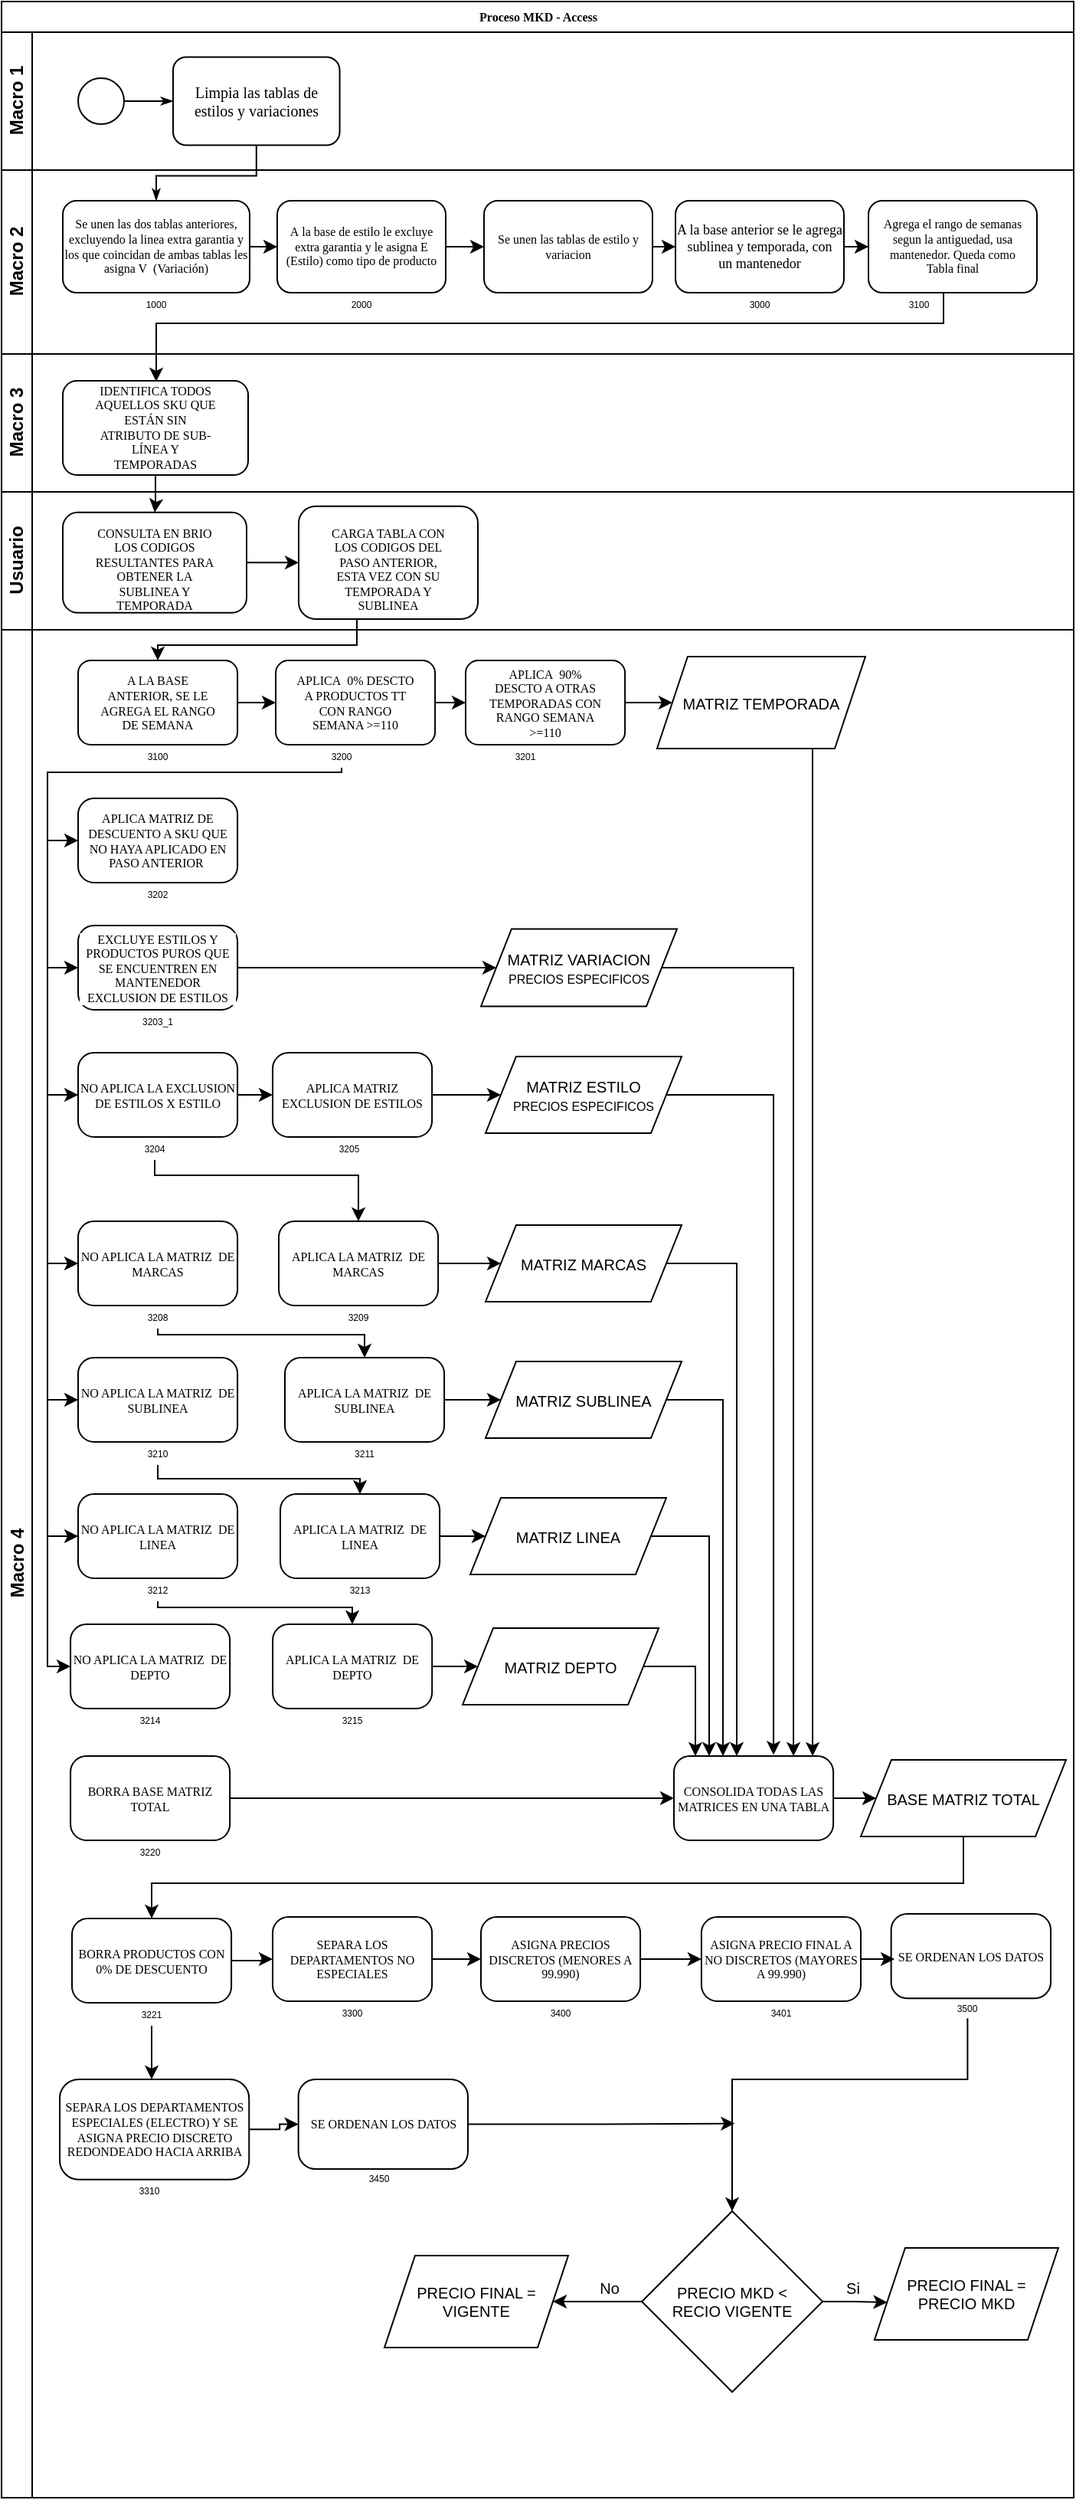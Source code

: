 <mxfile version="14.7.0" type="github">
  <diagram name="Page-1" id="c7488fd3-1785-93aa-aadb-54a6760d102a">
    <mxGraphModel dx="1447" dy="750" grid="0" gridSize="10" guides="1" tooltips="1" connect="1" arrows="1" fold="1" page="1" pageScale="1" pageWidth="1100" pageHeight="850" background="#ffffff" math="0" shadow="0">
      <root>
        <mxCell id="0" />
        <mxCell id="1" parent="0" />
        <mxCell id="2b4e8129b02d487f-1" value="Proceso MKD - Access" style="swimlane;html=1;childLayout=stackLayout;horizontal=1;startSize=20;horizontalStack=0;rounded=0;shadow=0;labelBackgroundColor=none;strokeWidth=1;fontFamily=Verdana;fontSize=8;align=center;" parent="1" vertex="1">
          <mxGeometry x="180" y="70" width="700" height="1629" as="geometry" />
        </mxCell>
        <mxCell id="2b4e8129b02d487f-2" value="Macro 1" style="swimlane;html=1;startSize=20;horizontal=0;" parent="2b4e8129b02d487f-1" vertex="1">
          <mxGeometry y="20" width="700" height="90" as="geometry" />
        </mxCell>
        <mxCell id="2b4e8129b02d487f-18" style="edgeStyle=orthogonalEdgeStyle;rounded=0;html=1;labelBackgroundColor=none;startArrow=none;startFill=0;startSize=5;endArrow=classicThin;endFill=1;endSize=5;jettySize=auto;orthogonalLoop=1;strokeWidth=1;fontFamily=Verdana;fontSize=8" parent="2b4e8129b02d487f-2" source="2b4e8129b02d487f-5" target="2b4e8129b02d487f-6" edge="1">
          <mxGeometry relative="1" as="geometry" />
        </mxCell>
        <mxCell id="2b4e8129b02d487f-5" value="" style="ellipse;whiteSpace=wrap;html=1;rounded=0;shadow=0;labelBackgroundColor=none;strokeWidth=1;fontFamily=Verdana;fontSize=8;align=center;" parent="2b4e8129b02d487f-2" vertex="1">
          <mxGeometry x="50" y="30" width="30" height="30" as="geometry" />
        </mxCell>
        <mxCell id="2b4e8129b02d487f-6" value="Limpia las tablas de estilos y variaciones" style="rounded=1;whiteSpace=wrap;html=1;shadow=0;labelBackgroundColor=none;strokeWidth=1;fontFamily=Verdana;fontSize=10;align=center;" parent="2b4e8129b02d487f-2" vertex="1">
          <mxGeometry x="112" y="16.25" width="108.78" height="57.5" as="geometry" />
        </mxCell>
        <mxCell id="2b4e8129b02d487f-24" style="edgeStyle=orthogonalEdgeStyle;rounded=0;html=1;labelBackgroundColor=none;startArrow=none;startFill=0;startSize=5;endArrow=classicThin;endFill=1;endSize=5;jettySize=auto;orthogonalLoop=1;strokeWidth=1;fontFamily=Verdana;fontSize=8" parent="2b4e8129b02d487f-1" source="2b4e8129b02d487f-6" target="2b4e8129b02d487f-12" edge="1">
          <mxGeometry relative="1" as="geometry" />
        </mxCell>
        <mxCell id="2b4e8129b02d487f-3" value="Macro 2" style="swimlane;html=1;startSize=20;horizontal=0;" parent="2b4e8129b02d487f-1" vertex="1">
          <mxGeometry y="110" width="700" height="120" as="geometry" />
        </mxCell>
        <mxCell id="4VyyNgtOQg0zBXDYQDEN-12" style="edgeStyle=orthogonalEdgeStyle;rounded=0;orthogonalLoop=1;jettySize=auto;html=1;entryX=0;entryY=0.5;entryDx=0;entryDy=0;" parent="2b4e8129b02d487f-3" source="2b4e8129b02d487f-12" target="4VyyNgtOQg0zBXDYQDEN-10" edge="1">
          <mxGeometry relative="1" as="geometry" />
        </mxCell>
        <mxCell id="2b4e8129b02d487f-12" value="&lt;p style=&quot;margin-top: 0pt ; margin-bottom: 0pt ; margin-left: 0in ; text-indent: 0in&quot;&gt;&lt;span style=&quot;font-family: &amp;#34;calibri&amp;#34;&quot;&gt;Se unen las dos tablas anteriores, excluyendo la linea extra garantia y los que coincidan de ambas tablas les asigna V&amp;nbsp; (Variación)&lt;/span&gt;&lt;/p&gt;" style="rounded=1;whiteSpace=wrap;html=1;shadow=0;labelBackgroundColor=none;strokeWidth=1;fontFamily=Verdana;fontSize=8;align=center;" parent="2b4e8129b02d487f-3" vertex="1">
          <mxGeometry x="40" y="20" width="122" height="60" as="geometry" />
        </mxCell>
        <mxCell id="4VyyNgtOQg0zBXDYQDEN-14" style="edgeStyle=orthogonalEdgeStyle;rounded=0;orthogonalLoop=1;jettySize=auto;html=1;entryX=0;entryY=0.5;entryDx=0;entryDy=0;" parent="2b4e8129b02d487f-3" source="4VyyNgtOQg0zBXDYQDEN-10" target="4VyyNgtOQg0zBXDYQDEN-13" edge="1">
          <mxGeometry relative="1" as="geometry" />
        </mxCell>
        <mxCell id="4VyyNgtOQg0zBXDYQDEN-10" value="&lt;p style=&quot;margin-top: 0pt ; margin-bottom: 0pt ; margin-left: 0in ; text-indent: 0in&quot;&gt;&lt;span style=&quot;font-family: &amp;#34;calibri&amp;#34;&quot;&gt;A&amp;nbsp;&lt;/span&gt;&lt;span style=&quot;font-family: &amp;#34;calibri&amp;#34; ; vertical-align: baseline&quot;&gt;la base de estilo le excluye extra garantia y le asigna E (Estilo) como tipo de producto&lt;/span&gt;&lt;/p&gt;" style="rounded=1;whiteSpace=wrap;html=1;shadow=0;labelBackgroundColor=none;strokeWidth=1;fontFamily=Verdana;fontSize=8;align=center;" parent="2b4e8129b02d487f-3" vertex="1">
          <mxGeometry x="180" y="20" width="110" height="60" as="geometry" />
        </mxCell>
        <mxCell id="4VyyNgtOQg0zBXDYQDEN-17" style="edgeStyle=orthogonalEdgeStyle;rounded=0;orthogonalLoop=1;jettySize=auto;html=1;entryX=0;entryY=0.5;entryDx=0;entryDy=0;" parent="2b4e8129b02d487f-3" source="4VyyNgtOQg0zBXDYQDEN-13" target="4VyyNgtOQg0zBXDYQDEN-16" edge="1">
          <mxGeometry relative="1" as="geometry" />
        </mxCell>
        <mxCell id="4VyyNgtOQg0zBXDYQDEN-13" value="&lt;p style=&quot;margin-top: 0pt ; margin-bottom: 0pt ; margin-left: 0in ; text-indent: 0in&quot;&gt;&lt;span style=&quot;font-family: &amp;#34;calibri&amp;#34;&quot;&gt;Se unen&amp;nbsp;&lt;/span&gt;&lt;span style=&quot;font-family: &amp;#34;calibri&amp;#34; ; vertical-align: baseline&quot;&gt;las tablas de estilo y variacion&lt;/span&gt;&lt;/p&gt;" style="rounded=1;whiteSpace=wrap;html=1;shadow=0;labelBackgroundColor=none;strokeWidth=1;fontFamily=Verdana;fontSize=8;align=center;" parent="2b4e8129b02d487f-3" vertex="1">
          <mxGeometry x="315" y="20" width="110" height="60" as="geometry" />
        </mxCell>
        <mxCell id="4VyyNgtOQg0zBXDYQDEN-20" style="edgeStyle=orthogonalEdgeStyle;rounded=0;orthogonalLoop=1;jettySize=auto;html=1;entryX=0;entryY=0.5;entryDx=0;entryDy=0;" parent="2b4e8129b02d487f-3" source="4VyyNgtOQg0zBXDYQDEN-16" target="4VyyNgtOQg0zBXDYQDEN-19" edge="1">
          <mxGeometry relative="1" as="geometry" />
        </mxCell>
        <mxCell id="4VyyNgtOQg0zBXDYQDEN-16" value="&lt;p style=&quot;margin-top: 0pt ; margin-bottom: 0pt ; margin-left: 0in ; text-indent: 0in ; font-size: 9px&quot;&gt;&lt;span style=&quot;font-family: &amp;#34;calibri&amp;#34;&quot;&gt;A la base anterior&lt;/span&gt;&lt;span style=&quot;font-family: &amp;#34;calibri&amp;#34; ; vertical-align: baseline&quot;&gt; se le agrega sublinea y temporada, con&lt;br&gt;un mantenedor&lt;/span&gt;&lt;/p&gt;" style="rounded=1;whiteSpace=wrap;html=1;shadow=0;labelBackgroundColor=none;strokeWidth=1;fontFamily=Verdana;fontSize=8;align=center;" parent="2b4e8129b02d487f-3" vertex="1">
          <mxGeometry x="440" y="20" width="110" height="60" as="geometry" />
        </mxCell>
        <mxCell id="4VyyNgtOQg0zBXDYQDEN-19" value="&lt;p style=&quot;margin-top: 0pt ; margin-bottom: 0pt ; margin-left: 0in ; text-indent: 0in&quot;&gt;&lt;font style=&quot;font-size: 8px&quot;&gt;&lt;span style=&quot;font-family: &amp;#34;calibri&amp;#34;&quot;&gt;Agrega el&amp;nbsp;&lt;/span&gt;&lt;span style=&quot;font-family: &amp;#34;calibri&amp;#34; ; vertical-align: baseline&quot;&gt;rango &lt;/span&gt;&lt;span style=&quot;font-family: &amp;#34;calibri&amp;#34;&quot;&gt;de semanas segun la antiguedad, usa&lt;br&gt;mantenedor. Queda&amp;nbsp;&lt;/span&gt;&lt;/font&gt;&lt;span style=&quot;font-family: &amp;#34;calibri&amp;#34; ; text-indent: 0in&quot;&gt;como&lt;/span&gt;&lt;/p&gt;&lt;p style=&quot;margin-top: 0pt ; margin-bottom: 0pt ; margin-left: 0in ; text-indent: 0in&quot;&gt;&lt;span style=&quot;font-family: &amp;#34;calibri&amp;#34;&quot;&gt;&lt;font style=&quot;font-size: 8px&quot;&gt;Tabla final&lt;/font&gt;&lt;/span&gt;&lt;/p&gt;" style="rounded=1;whiteSpace=wrap;html=1;shadow=0;labelBackgroundColor=none;strokeWidth=1;fontFamily=Verdana;fontSize=8;align=center;" parent="2b4e8129b02d487f-3" vertex="1">
          <mxGeometry x="566" y="20" width="110" height="60" as="geometry" />
        </mxCell>
        <mxCell id="xLXz4MAD2vCh0M7yTRHs-1" value="1000" style="text;html=1;strokeColor=none;fillColor=none;align=center;verticalAlign=middle;whiteSpace=wrap;rounded=0;fontSize=6;" parent="2b4e8129b02d487f-3" vertex="1">
          <mxGeometry x="81.0" y="80" width="40" height="15" as="geometry" />
        </mxCell>
        <mxCell id="xLXz4MAD2vCh0M7yTRHs-2" value="2000" style="text;html=1;strokeColor=none;fillColor=none;align=center;verticalAlign=middle;whiteSpace=wrap;rounded=0;fontSize=6;" parent="2b4e8129b02d487f-3" vertex="1">
          <mxGeometry x="215" y="80" width="40" height="15" as="geometry" />
        </mxCell>
        <mxCell id="xLXz4MAD2vCh0M7yTRHs-15" value="3000" style="text;html=1;strokeColor=none;fillColor=none;align=center;verticalAlign=middle;whiteSpace=wrap;rounded=0;fontSize=6;" parent="2b4e8129b02d487f-3" vertex="1">
          <mxGeometry x="475" y="80" width="40" height="15" as="geometry" />
        </mxCell>
        <mxCell id="xLXz4MAD2vCh0M7yTRHs-16" value="3100" style="text;html=1;strokeColor=none;fillColor=none;align=center;verticalAlign=middle;whiteSpace=wrap;rounded=0;fontSize=6;" parent="2b4e8129b02d487f-3" vertex="1">
          <mxGeometry x="579" y="80" width="40" height="15" as="geometry" />
        </mxCell>
        <mxCell id="2b4e8129b02d487f-4" value="Macro 3" style="swimlane;html=1;startSize=20;horizontal=0;" parent="2b4e8129b02d487f-1" vertex="1">
          <mxGeometry y="230" width="700" height="90" as="geometry">
            <mxRectangle y="110" width="680" height="20" as="alternateBounds" />
          </mxGeometry>
        </mxCell>
        <mxCell id="2b4e8129b02d487f-14" value="&lt;table border=&quot;0&quot; cellpadding=&quot;0&quot; cellspacing=&quot;0&quot; width=&quot;80&quot; style=&quot;border-collapse: collapse ; width: 60pt&quot;&gt;&lt;tbody&gt;&lt;tr style=&quot;height: 15.0pt&quot;&gt;  &lt;td height=&quot;20&quot; width=&quot;80&quot; style=&quot;height: 15.0pt ; width: 60pt&quot;&gt;IDENTIFICA TODOS&lt;br&gt;  AQUELLOS SKU QUE ESTÁN&amp;nbsp;SIN ATRIBUTO DE SUB-LÍNEA Y TEMPORADAS&lt;/td&gt;&lt;/tr&gt;&lt;/tbody&gt;&lt;/table&gt;" style="rounded=1;whiteSpace=wrap;html=1;shadow=0;labelBackgroundColor=none;strokeWidth=1;fontFamily=Verdana;fontSize=8;align=center;" parent="2b4e8129b02d487f-4" vertex="1">
          <mxGeometry x="40" y="17.5" width="121" height="61.5" as="geometry" />
        </mxCell>
        <mxCell id="4VyyNgtOQg0zBXDYQDEN-25" style="edgeStyle=orthogonalEdgeStyle;rounded=0;orthogonalLoop=1;jettySize=auto;html=1;" parent="2b4e8129b02d487f-1" source="4VyyNgtOQg0zBXDYQDEN-19" edge="1">
          <mxGeometry relative="1" as="geometry">
            <mxPoint x="101" y="248" as="targetPoint" />
            <Array as="points">
              <mxPoint x="615" y="210" />
              <mxPoint x="101" y="210" />
              <mxPoint x="101" y="248" />
            </Array>
          </mxGeometry>
        </mxCell>
        <mxCell id="4VyyNgtOQg0zBXDYQDEN-47" style="edgeStyle=orthogonalEdgeStyle;rounded=0;orthogonalLoop=1;jettySize=auto;html=1;entryX=0.5;entryY=0;entryDx=0;entryDy=0;fontSize=8;" parent="2b4e8129b02d487f-1" source="4VyyNgtOQg0zBXDYQDEN-41" target="4VyyNgtOQg0zBXDYQDEN-45" edge="1">
          <mxGeometry relative="1" as="geometry">
            <Array as="points">
              <mxPoint x="232" y="420" />
              <mxPoint x="102" y="420" />
            </Array>
          </mxGeometry>
        </mxCell>
        <mxCell id="4VyyNgtOQg0zBXDYQDEN-60" style="edgeStyle=orthogonalEdgeStyle;rounded=0;orthogonalLoop=1;jettySize=auto;html=1;entryX=0.5;entryY=0;entryDx=0;entryDy=0;fontSize=6;" parent="2b4e8129b02d487f-1" source="2b4e8129b02d487f-14" target="4VyyNgtOQg0zBXDYQDEN-36" edge="1">
          <mxGeometry relative="1" as="geometry" />
        </mxCell>
        <mxCell id="4VyyNgtOQg0zBXDYQDEN-2" value="Usuario" style="swimlane;html=1;startSize=20;horizontal=0;" parent="2b4e8129b02d487f-1" vertex="1">
          <mxGeometry y="320" width="700" height="90" as="geometry" />
        </mxCell>
        <mxCell id="4VyyNgtOQg0zBXDYQDEN-42" style="edgeStyle=orthogonalEdgeStyle;rounded=0;orthogonalLoop=1;jettySize=auto;html=1;entryX=0;entryY=0.5;entryDx=0;entryDy=0;fontSize=8;" parent="4VyyNgtOQg0zBXDYQDEN-2" source="4VyyNgtOQg0zBXDYQDEN-36" target="4VyyNgtOQg0zBXDYQDEN-41" edge="1">
          <mxGeometry relative="1" as="geometry" />
        </mxCell>
        <mxCell id="4VyyNgtOQg0zBXDYQDEN-36" value="&lt;br&gt;&lt;table border=&quot;0&quot; cellpadding=&quot;0&quot; cellspacing=&quot;0&quot; width=&quot;80&quot; style=&quot;border-collapse: collapse ; width: 60pt&quot;&gt;&lt;tbody&gt;&lt;tr style=&quot;height: 15.0pt&quot;&gt;  &lt;td height=&quot;20&quot; width=&quot;80&quot; style=&quot;height: 15.0pt ; width: 60pt&quot;&gt;CONSULTA EN BRIO LOS CODIGOS RESULTANTES PARA OBTENER LA SUBLINEA Y TEMPORADA&lt;/td&gt;&lt;/tr&gt;&lt;/tbody&gt;&lt;/table&gt;" style="rounded=1;whiteSpace=wrap;html=1;shadow=0;labelBackgroundColor=none;strokeWidth=1;fontFamily=Verdana;fontSize=8;align=center;" parent="4VyyNgtOQg0zBXDYQDEN-2" vertex="1">
          <mxGeometry x="40" y="13.43" width="120" height="65.5" as="geometry" />
        </mxCell>
        <mxCell id="4VyyNgtOQg0zBXDYQDEN-41" value="&lt;br&gt;&lt;table border=&quot;0&quot; cellpadding=&quot;0&quot; cellspacing=&quot;0&quot; width=&quot;80&quot; style=&quot;border-collapse: collapse ; width: 60pt&quot;&gt;&lt;tbody&gt;&lt;tr style=&quot;height: 15.0pt&quot;&gt;  &lt;td height=&quot;20&quot; width=&quot;80&quot; style=&quot;height: 15.0pt ; width: 60pt&quot;&gt;CARGA TABLA CON LOS CODIGOS DEL PASO ANTERIOR, ESTA VEZ CON SU TEMPORADA Y SUBLINEA&lt;/td&gt;&lt;/tr&gt;&lt;/tbody&gt;&lt;/table&gt;" style="rounded=1;whiteSpace=wrap;html=1;shadow=0;labelBackgroundColor=none;strokeWidth=1;fontFamily=Verdana;fontSize=8;align=center;" parent="4VyyNgtOQg0zBXDYQDEN-2" vertex="1">
          <mxGeometry x="194" y="9.37" width="117" height="73.63" as="geometry" />
        </mxCell>
        <mxCell id="4VyyNgtOQg0zBXDYQDEN-43" value="Macro 4" style="swimlane;html=1;startSize=20;horizontal=0;" parent="2b4e8129b02d487f-1" vertex="1">
          <mxGeometry y="410" width="700" height="1219" as="geometry">
            <mxRectangle y="110" width="680" height="20" as="alternateBounds" />
          </mxGeometry>
        </mxCell>
        <mxCell id="4VyyNgtOQg0zBXDYQDEN-62" style="edgeStyle=orthogonalEdgeStyle;rounded=0;orthogonalLoop=1;jettySize=auto;html=1;entryX=0;entryY=0.5;entryDx=0;entryDy=0;fontSize=6;" parent="4VyyNgtOQg0zBXDYQDEN-43" source="4VyyNgtOQg0zBXDYQDEN-45" target="4VyyNgtOQg0zBXDYQDEN-61" edge="1">
          <mxGeometry relative="1" as="geometry" />
        </mxCell>
        <mxCell id="4VyyNgtOQg0zBXDYQDEN-45" value="&lt;table border=&quot;0&quot; cellpadding=&quot;0&quot; cellspacing=&quot;0&quot; width=&quot;80&quot; style=&quot;border-collapse: collapse ; width: 60pt&quot;&gt;&lt;tbody&gt;&lt;tr style=&quot;height: 15.0pt&quot;&gt;  &lt;td height=&quot;20&quot; width=&quot;80&quot; style=&quot;height: 15.0pt ; width: 60pt&quot;&gt;A LA BASE ANTERIOR, SE LE AGREGA EL RANGO DE SEMANA&lt;/td&gt;&lt;/tr&gt;&lt;/tbody&gt;&lt;/table&gt;" style="rounded=1;whiteSpace=wrap;html=1;shadow=0;labelBackgroundColor=none;strokeWidth=1;fontFamily=Verdana;fontSize=8;align=center;" parent="4VyyNgtOQg0zBXDYQDEN-43" vertex="1">
          <mxGeometry x="50" y="20" width="104.05" height="55" as="geometry" />
        </mxCell>
        <mxCell id="4VyyNgtOQg0zBXDYQDEN-53" value="3100" style="text;html=1;strokeColor=none;fillColor=none;align=center;verticalAlign=middle;whiteSpace=wrap;rounded=0;fontSize=6;" parent="4VyyNgtOQg0zBXDYQDEN-43" vertex="1">
          <mxGeometry x="82.03" y="75" width="40" height="15" as="geometry" />
        </mxCell>
        <mxCell id="4VyyNgtOQg0zBXDYQDEN-66" style="edgeStyle=orthogonalEdgeStyle;rounded=0;orthogonalLoop=1;jettySize=auto;html=1;entryX=0;entryY=0.5;entryDx=0;entryDy=0;fontSize=6;" parent="4VyyNgtOQg0zBXDYQDEN-43" source="4VyyNgtOQg0zBXDYQDEN-61" target="4VyyNgtOQg0zBXDYQDEN-64" edge="1">
          <mxGeometry relative="1" as="geometry" />
        </mxCell>
        <mxCell id="4VyyNgtOQg0zBXDYQDEN-61" value="&lt;table border=&quot;0&quot; cellpadding=&quot;0&quot; cellspacing=&quot;0&quot; width=&quot;80&quot; style=&quot;border-collapse: collapse ; width: 60pt&quot;&gt;&lt;tbody&gt;&lt;tr style=&quot;height: 15.0pt&quot;&gt;  &lt;td height=&quot;20&quot; width=&quot;80&quot; style=&quot;height: 15.0pt ; width: 60pt&quot;&gt;APLICA&amp;nbsp; 0% DESCTO A PRODUCTOS TT CON RANGO SEMANA &amp;gt;=110&lt;/td&gt;&lt;/tr&gt;&lt;/tbody&gt;&lt;/table&gt;" style="rounded=1;whiteSpace=wrap;html=1;shadow=0;labelBackgroundColor=none;strokeWidth=1;fontFamily=Verdana;fontSize=8;align=center;" parent="4VyyNgtOQg0zBXDYQDEN-43" vertex="1">
          <mxGeometry x="179" y="20" width="104.05" height="55" as="geometry" />
        </mxCell>
        <mxCell id="t6EiLATkg-nZhdt9T2jl-1" style="edgeStyle=orthogonalEdgeStyle;rounded=0;orthogonalLoop=1;jettySize=auto;html=1;entryX=0;entryY=0.5;entryDx=0;entryDy=0;" edge="1" parent="4VyyNgtOQg0zBXDYQDEN-43" source="4VyyNgtOQg0zBXDYQDEN-63" target="4VyyNgtOQg0zBXDYQDEN-67">
          <mxGeometry relative="1" as="geometry">
            <Array as="points">
              <mxPoint x="222" y="93" />
              <mxPoint x="30" y="93" />
              <mxPoint x="30" y="138" />
            </Array>
          </mxGeometry>
        </mxCell>
        <mxCell id="4VyyNgtOQg0zBXDYQDEN-63" value="3200" style="text;html=1;strokeColor=none;fillColor=none;align=center;verticalAlign=middle;whiteSpace=wrap;rounded=0;fontSize=6;" parent="4VyyNgtOQg0zBXDYQDEN-43" vertex="1">
          <mxGeometry x="202.03" y="75" width="40" height="15" as="geometry" />
        </mxCell>
        <mxCell id="xLXz4MAD2vCh0M7yTRHs-22" style="edgeStyle=orthogonalEdgeStyle;rounded=0;orthogonalLoop=1;jettySize=auto;html=1;entryX=0;entryY=0.5;entryDx=0;entryDy=0;fontSize=10;" parent="4VyyNgtOQg0zBXDYQDEN-43" source="4VyyNgtOQg0zBXDYQDEN-64" target="xLXz4MAD2vCh0M7yTRHs-18" edge="1">
          <mxGeometry relative="1" as="geometry" />
        </mxCell>
        <mxCell id="4VyyNgtOQg0zBXDYQDEN-64" value="&lt;table border=&quot;0&quot; cellpadding=&quot;0&quot; cellspacing=&quot;0&quot; width=&quot;80&quot; style=&quot;border-collapse: collapse ; width: 60pt&quot;&gt;&lt;tbody&gt;&lt;tr style=&quot;height: 15.0pt&quot;&gt;  &lt;td height=&quot;20&quot; width=&quot;80&quot; style=&quot;height: 15.0pt ; width: 60pt&quot;&gt;APLICA&amp;nbsp; 90%&lt;br&gt;  DESCTO A OTRAS TEMPORADAS&amp;nbsp;CON RANGO SEMANA &amp;gt;=110&lt;/td&gt;&lt;/tr&gt;&lt;/tbody&gt;&lt;/table&gt;" style="rounded=1;whiteSpace=wrap;html=1;shadow=0;labelBackgroundColor=none;strokeWidth=1;fontFamily=Verdana;fontSize=8;align=center;" parent="4VyyNgtOQg0zBXDYQDEN-43" vertex="1">
          <mxGeometry x="303" y="20" width="104.05" height="55" as="geometry" />
        </mxCell>
        <mxCell id="4VyyNgtOQg0zBXDYQDEN-65" value="3201" style="text;html=1;strokeColor=none;fillColor=none;align=center;verticalAlign=middle;whiteSpace=wrap;rounded=0;fontSize=6;" parent="4VyyNgtOQg0zBXDYQDEN-43" vertex="1">
          <mxGeometry x="322.03" y="75" width="40" height="15" as="geometry" />
        </mxCell>
        <mxCell id="xLXz4MAD2vCh0M7yTRHs-171" style="edgeStyle=orthogonalEdgeStyle;rounded=0;orthogonalLoop=1;jettySize=auto;html=1;entryX=0.87;entryY=0;entryDx=0;entryDy=0;entryPerimeter=0;fontSize=10;" parent="4VyyNgtOQg0zBXDYQDEN-43" source="xLXz4MAD2vCh0M7yTRHs-18" target="xLXz4MAD2vCh0M7yTRHs-158" edge="1">
          <mxGeometry relative="1" as="geometry">
            <Array as="points">
              <mxPoint x="530" y="436" />
            </Array>
          </mxGeometry>
        </mxCell>
        <mxCell id="xLXz4MAD2vCh0M7yTRHs-18" value="MATRIZ TEMPORADA" style="shape=parallelogram;perimeter=parallelogramPerimeter;whiteSpace=wrap;html=1;fixedSize=1;fontSize=10;" parent="4VyyNgtOQg0zBXDYQDEN-43" vertex="1">
          <mxGeometry x="427.97" y="17.5" width="136.03" height="60" as="geometry" />
        </mxCell>
        <mxCell id="xLXz4MAD2vCh0M7yTRHs-21" value="" style="group" parent="4VyyNgtOQg0zBXDYQDEN-43" vertex="1" connectable="0">
          <mxGeometry x="50" y="110" width="104.05" height="70" as="geometry" />
        </mxCell>
        <mxCell id="4VyyNgtOQg0zBXDYQDEN-67" value="&lt;font face=&quot;calibri&quot;&gt;APLICA MATRIZ DE DESCUENTO A SKU QUE NO HAYA APLICADO EN PASO ANTERIOR&amp;nbsp;&lt;/font&gt;" style="rounded=1;whiteSpace=wrap;html=1;shadow=0;labelBackgroundColor=#ffffff;strokeWidth=1;fontFamily=Verdana;fontSize=8;align=center;arcSize=19;" parent="xLXz4MAD2vCh0M7yTRHs-21" vertex="1">
          <mxGeometry width="104.05" height="55" as="geometry" />
        </mxCell>
        <mxCell id="4VyyNgtOQg0zBXDYQDEN-68" value="3202" style="text;html=1;strokeColor=none;fillColor=none;align=center;verticalAlign=middle;whiteSpace=wrap;rounded=0;fontSize=6;" parent="xLXz4MAD2vCh0M7yTRHs-21" vertex="1">
          <mxGeometry x="32.03" y="55" width="40" height="15" as="geometry" />
        </mxCell>
        <mxCell id="4VyyNgtOQg0zBXDYQDEN-89" value="" style="group" parent="4VyyNgtOQg0zBXDYQDEN-43" vertex="1" connectable="0">
          <mxGeometry x="50.0" y="276" width="104.05" height="70" as="geometry" />
        </mxCell>
        <mxCell id="4VyyNgtOQg0zBXDYQDEN-85" value="NO APLICA LA EXCLUSION DE ESTILOS X ESTILO" style="rounded=1;whiteSpace=wrap;html=1;shadow=0;labelBackgroundColor=#ffffff;strokeWidth=1;fontFamily=Verdana;fontSize=8;align=center;arcSize=19;" parent="4VyyNgtOQg0zBXDYQDEN-89" vertex="1">
          <mxGeometry width="104.05" height="55" as="geometry" />
        </mxCell>
        <mxCell id="4VyyNgtOQg0zBXDYQDEN-87" value="3204" style="text;html=1;strokeColor=none;fillColor=none;align=center;verticalAlign=middle;whiteSpace=wrap;rounded=0;fontSize=6;" parent="4VyyNgtOQg0zBXDYQDEN-89" vertex="1">
          <mxGeometry x="30" y="55" width="40" height="15" as="geometry" />
        </mxCell>
        <mxCell id="xLXz4MAD2vCh0M7yTRHs-25" value="" style="group" parent="4VyyNgtOQg0zBXDYQDEN-43" vertex="1" connectable="0">
          <mxGeometry x="50" y="193" width="104.05" height="70" as="geometry" />
        </mxCell>
        <mxCell id="xLXz4MAD2vCh0M7yTRHs-26" value="&lt;font face=&quot;calibri&quot;&gt;EXCLUYE ESTILOS Y PRODUCTOS PUROS QUE SE ENCUENTREN EN MANTENEDOR EXCLUSION DE ESTILOS&lt;/font&gt;" style="rounded=1;whiteSpace=wrap;html=1;shadow=0;labelBackgroundColor=#ffffff;strokeWidth=1;fontFamily=Verdana;fontSize=8;align=center;arcSize=19;" parent="xLXz4MAD2vCh0M7yTRHs-25" vertex="1">
          <mxGeometry width="104.05" height="55" as="geometry" />
        </mxCell>
        <mxCell id="xLXz4MAD2vCh0M7yTRHs-27" value="3203_1" style="text;html=1;strokeColor=none;fillColor=none;align=center;verticalAlign=middle;whiteSpace=wrap;rounded=0;fontSize=6;" parent="xLXz4MAD2vCh0M7yTRHs-25" vertex="1">
          <mxGeometry x="32.03" y="55" width="40" height="15" as="geometry" />
        </mxCell>
        <mxCell id="xLXz4MAD2vCh0M7yTRHs-170" style="edgeStyle=orthogonalEdgeStyle;rounded=0;orthogonalLoop=1;jettySize=auto;html=1;entryX=0.75;entryY=0;entryDx=0;entryDy=0;fontSize=10;" parent="4VyyNgtOQg0zBXDYQDEN-43" source="xLXz4MAD2vCh0M7yTRHs-33" target="xLXz4MAD2vCh0M7yTRHs-158" edge="1">
          <mxGeometry relative="1" as="geometry">
            <Array as="points">
              <mxPoint x="517" y="221" />
            </Array>
          </mxGeometry>
        </mxCell>
        <mxCell id="xLXz4MAD2vCh0M7yTRHs-33" value="MATRIZ VARIACION&lt;br&gt;&lt;font style=&quot;font-size: 8px&quot;&gt;PRECIOS ESPECIFICOS&lt;/font&gt;" style="shape=parallelogram;perimeter=parallelogramPerimeter;whiteSpace=wrap;html=1;fixedSize=1;fontSize=10;" parent="4VyyNgtOQg0zBXDYQDEN-43" vertex="1">
          <mxGeometry x="313" y="195.25" width="128" height="50.5" as="geometry" />
        </mxCell>
        <mxCell id="xLXz4MAD2vCh0M7yTRHs-34" style="edgeStyle=orthogonalEdgeStyle;rounded=0;orthogonalLoop=1;jettySize=auto;html=1;entryX=0;entryY=0.5;entryDx=0;entryDy=0;fontSize=10;" parent="4VyyNgtOQg0zBXDYQDEN-43" source="xLXz4MAD2vCh0M7yTRHs-26" target="xLXz4MAD2vCh0M7yTRHs-33" edge="1">
          <mxGeometry relative="1" as="geometry">
            <mxPoint x="277.05" y="220.483" as="sourcePoint" />
          </mxGeometry>
        </mxCell>
        <mxCell id="4VyyNgtOQg0zBXDYQDEN-103" value="" style="group" parent="4VyyNgtOQg0zBXDYQDEN-43" vertex="1" connectable="0">
          <mxGeometry x="177.0" y="276" width="104.05" height="70" as="geometry" />
        </mxCell>
        <mxCell id="4VyyNgtOQg0zBXDYQDEN-101" value="3205" style="text;html=1;strokeColor=none;fillColor=none;align=center;verticalAlign=middle;whiteSpace=wrap;rounded=0;fontSize=6;" parent="4VyyNgtOQg0zBXDYQDEN-103" vertex="1">
          <mxGeometry x="30" y="55" width="40" height="15" as="geometry" />
        </mxCell>
        <mxCell id="4VyyNgtOQg0zBXDYQDEN-102" value="APLICA MATRIZ EXCLUSION DE ESTILOS" style="rounded=1;whiteSpace=wrap;html=1;shadow=0;labelBackgroundColor=#ffffff;strokeWidth=1;fontFamily=Verdana;fontSize=8;align=center;arcSize=19;" parent="4VyyNgtOQg0zBXDYQDEN-103" vertex="1">
          <mxGeometry width="104.05" height="55" as="geometry" />
        </mxCell>
        <mxCell id="xLXz4MAD2vCh0M7yTRHs-38" style="edgeStyle=orthogonalEdgeStyle;rounded=0;orthogonalLoop=1;jettySize=auto;html=1;entryX=0;entryY=0.5;entryDx=0;entryDy=0;fontSize=10;" parent="4VyyNgtOQg0zBXDYQDEN-43" source="4VyyNgtOQg0zBXDYQDEN-85" target="4VyyNgtOQg0zBXDYQDEN-102" edge="1">
          <mxGeometry relative="1" as="geometry" />
        </mxCell>
        <mxCell id="xLXz4MAD2vCh0M7yTRHs-169" style="edgeStyle=orthogonalEdgeStyle;rounded=0;orthogonalLoop=1;jettySize=auto;html=1;fontSize=10;entryX=0.625;entryY=-0.014;entryDx=0;entryDy=0;entryPerimeter=0;" parent="4VyyNgtOQg0zBXDYQDEN-43" source="xLXz4MAD2vCh0M7yTRHs-39" target="xLXz4MAD2vCh0M7yTRHs-158" edge="1">
          <mxGeometry relative="1" as="geometry">
            <mxPoint x="504" y="794" as="targetPoint" />
            <Array as="points">
              <mxPoint x="504" y="304" />
            </Array>
          </mxGeometry>
        </mxCell>
        <mxCell id="xLXz4MAD2vCh0M7yTRHs-39" value="MATRIZ ESTILO&lt;br&gt;&lt;span style=&quot;font-size: 8px&quot;&gt;PRECIOS ESPECIFICOS&lt;/span&gt;" style="shape=parallelogram;perimeter=parallelogramPerimeter;whiteSpace=wrap;html=1;fixedSize=1;fontSize=10;" parent="4VyyNgtOQg0zBXDYQDEN-43" vertex="1">
          <mxGeometry x="316" y="278.5" width="128" height="50" as="geometry" />
        </mxCell>
        <mxCell id="xLXz4MAD2vCh0M7yTRHs-40" style="edgeStyle=orthogonalEdgeStyle;rounded=0;orthogonalLoop=1;jettySize=auto;html=1;entryX=0;entryY=0.5;entryDx=0;entryDy=0;fontSize=10;" parent="4VyyNgtOQg0zBXDYQDEN-43" source="4VyyNgtOQg0zBXDYQDEN-102" target="xLXz4MAD2vCh0M7yTRHs-39" edge="1">
          <mxGeometry relative="1" as="geometry" />
        </mxCell>
        <mxCell id="xLXz4MAD2vCh0M7yTRHs-46" style="edgeStyle=orthogonalEdgeStyle;rounded=0;orthogonalLoop=1;jettySize=auto;html=1;entryX=0;entryY=0.5;entryDx=0;entryDy=0;fontSize=10;" parent="4VyyNgtOQg0zBXDYQDEN-43" source="xLXz4MAD2vCh0M7yTRHs-42" edge="1">
          <mxGeometry relative="1" as="geometry">
            <mxPoint x="326" y="384.5" as="targetPoint" />
          </mxGeometry>
        </mxCell>
        <mxCell id="xLXz4MAD2vCh0M7yTRHs-49" value="" style="group" parent="4VyyNgtOQg0zBXDYQDEN-43" vertex="1" connectable="0">
          <mxGeometry x="50.0" y="386" width="104.05" height="70" as="geometry" />
        </mxCell>
        <mxCell id="xLXz4MAD2vCh0M7yTRHs-47" value="NO APLICA LA MATRIZ&amp;nbsp; DE MARCAS" style="rounded=1;whiteSpace=wrap;html=1;shadow=0;labelBackgroundColor=#ffffff;strokeWidth=1;fontFamily=Verdana;fontSize=8;align=center;arcSize=19;" parent="xLXz4MAD2vCh0M7yTRHs-49" vertex="1">
          <mxGeometry width="104.05" height="55" as="geometry" />
        </mxCell>
        <mxCell id="xLXz4MAD2vCh0M7yTRHs-48" value="3208" style="text;html=1;strokeColor=none;fillColor=none;align=center;verticalAlign=middle;whiteSpace=wrap;rounded=0;fontSize=6;" parent="xLXz4MAD2vCh0M7yTRHs-49" vertex="1">
          <mxGeometry x="32.03" y="55" width="40" height="15" as="geometry" />
        </mxCell>
        <mxCell id="xLXz4MAD2vCh0M7yTRHs-52" value="" style="group" parent="4VyyNgtOQg0zBXDYQDEN-43" vertex="1" connectable="0">
          <mxGeometry x="181.0" y="386" width="104.05" height="70" as="geometry" />
        </mxCell>
        <mxCell id="xLXz4MAD2vCh0M7yTRHs-53" value="APLICA LA MATRIZ&amp;nbsp; DE MARCAS" style="rounded=1;whiteSpace=wrap;html=1;shadow=0;labelBackgroundColor=#ffffff;strokeWidth=1;fontFamily=Verdana;fontSize=8;align=center;arcSize=19;" parent="xLXz4MAD2vCh0M7yTRHs-52" vertex="1">
          <mxGeometry width="104.05" height="55" as="geometry" />
        </mxCell>
        <mxCell id="xLXz4MAD2vCh0M7yTRHs-54" value="3209" style="text;html=1;strokeColor=none;fillColor=none;align=center;verticalAlign=middle;whiteSpace=wrap;rounded=0;fontSize=6;" parent="xLXz4MAD2vCh0M7yTRHs-52" vertex="1">
          <mxGeometry x="32.03" y="55" width="40" height="15" as="geometry" />
        </mxCell>
        <mxCell id="xLXz4MAD2vCh0M7yTRHs-56" value="" style="group" parent="4VyyNgtOQg0zBXDYQDEN-43" vertex="1" connectable="0">
          <mxGeometry x="50.0" y="475" width="104.05" height="70" as="geometry" />
        </mxCell>
        <mxCell id="xLXz4MAD2vCh0M7yTRHs-57" value="NO APLICA LA MATRIZ&amp;nbsp; DE SUBLINEA" style="rounded=1;whiteSpace=wrap;html=1;shadow=0;labelBackgroundColor=#ffffff;strokeWidth=1;fontFamily=Verdana;fontSize=8;align=center;arcSize=19;" parent="xLXz4MAD2vCh0M7yTRHs-56" vertex="1">
          <mxGeometry width="104.05" height="55" as="geometry" />
        </mxCell>
        <mxCell id="xLXz4MAD2vCh0M7yTRHs-58" value="3210" style="text;html=1;strokeColor=none;fillColor=none;align=center;verticalAlign=middle;whiteSpace=wrap;rounded=0;fontSize=6;" parent="xLXz4MAD2vCh0M7yTRHs-56" vertex="1">
          <mxGeometry x="32.03" y="55" width="40" height="15" as="geometry" />
        </mxCell>
        <mxCell id="xLXz4MAD2vCh0M7yTRHs-62" value="" style="group" parent="4VyyNgtOQg0zBXDYQDEN-43" vertex="1" connectable="0">
          <mxGeometry x="185.0" y="475" width="104.05" height="70" as="geometry" />
        </mxCell>
        <mxCell id="xLXz4MAD2vCh0M7yTRHs-63" value="APLICA LA MATRIZ&amp;nbsp; DE SUBLINEA" style="rounded=1;whiteSpace=wrap;html=1;shadow=0;labelBackgroundColor=#ffffff;strokeWidth=1;fontFamily=Verdana;fontSize=8;align=center;arcSize=19;" parent="xLXz4MAD2vCh0M7yTRHs-62" vertex="1">
          <mxGeometry width="104.05" height="55" as="geometry" />
        </mxCell>
        <mxCell id="xLXz4MAD2vCh0M7yTRHs-64" value="3211" style="text;html=1;strokeColor=none;fillColor=none;align=center;verticalAlign=middle;whiteSpace=wrap;rounded=0;fontSize=6;" parent="xLXz4MAD2vCh0M7yTRHs-62" vertex="1">
          <mxGeometry x="32.03" y="55" width="40" height="15" as="geometry" />
        </mxCell>
        <mxCell id="xLXz4MAD2vCh0M7yTRHs-163" style="edgeStyle=orthogonalEdgeStyle;rounded=0;orthogonalLoop=1;jettySize=auto;html=1;fontSize=10;" parent="4VyyNgtOQg0zBXDYQDEN-43" source="xLXz4MAD2vCh0M7yTRHs-126" target="xLXz4MAD2vCh0M7yTRHs-158" edge="1">
          <mxGeometry relative="1" as="geometry">
            <mxPoint x="471" y="741" as="targetPoint" />
            <Array as="points">
              <mxPoint x="471" y="503" />
            </Array>
          </mxGeometry>
        </mxCell>
        <mxCell id="xLXz4MAD2vCh0M7yTRHs-126" value="MATRIZ SUBLINEA" style="shape=parallelogram;perimeter=parallelogramPerimeter;whiteSpace=wrap;html=1;fixedSize=1;fontSize=10;" parent="4VyyNgtOQg0zBXDYQDEN-43" vertex="1">
          <mxGeometry x="316" y="477.5" width="128" height="50" as="geometry" />
        </mxCell>
        <mxCell id="xLXz4MAD2vCh0M7yTRHs-127" style="edgeStyle=orthogonalEdgeStyle;rounded=0;orthogonalLoop=1;jettySize=auto;html=1;entryX=0;entryY=0.5;entryDx=0;entryDy=0;fontSize=10;" parent="4VyyNgtOQg0zBXDYQDEN-43" source="xLXz4MAD2vCh0M7yTRHs-63" target="xLXz4MAD2vCh0M7yTRHs-126" edge="1">
          <mxGeometry relative="1" as="geometry" />
        </mxCell>
        <mxCell id="xLXz4MAD2vCh0M7yTRHs-128" value="" style="group" parent="4VyyNgtOQg0zBXDYQDEN-43" vertex="1" connectable="0">
          <mxGeometry x="50.0" y="564" width="104.05" height="70" as="geometry" />
        </mxCell>
        <mxCell id="xLXz4MAD2vCh0M7yTRHs-129" value="NO APLICA LA MATRIZ&amp;nbsp; DE LINEA" style="rounded=1;whiteSpace=wrap;html=1;shadow=0;labelBackgroundColor=#ffffff;strokeWidth=1;fontFamily=Verdana;fontSize=8;align=center;arcSize=19;" parent="xLXz4MAD2vCh0M7yTRHs-128" vertex="1">
          <mxGeometry width="104.05" height="55" as="geometry" />
        </mxCell>
        <mxCell id="xLXz4MAD2vCh0M7yTRHs-130" value="3212" style="text;html=1;strokeColor=none;fillColor=none;align=center;verticalAlign=middle;whiteSpace=wrap;rounded=0;fontSize=6;" parent="xLXz4MAD2vCh0M7yTRHs-128" vertex="1">
          <mxGeometry x="32.03" y="55" width="40" height="15" as="geometry" />
        </mxCell>
        <mxCell id="xLXz4MAD2vCh0M7yTRHs-131" value="" style="group" parent="4VyyNgtOQg0zBXDYQDEN-43" vertex="1" connectable="0">
          <mxGeometry x="182.01" y="564" width="104.05" height="70" as="geometry" />
        </mxCell>
        <mxCell id="xLXz4MAD2vCh0M7yTRHs-132" value="APLICA LA MATRIZ&amp;nbsp; DE LINEA" style="rounded=1;whiteSpace=wrap;html=1;shadow=0;labelBackgroundColor=#ffffff;strokeWidth=1;fontFamily=Verdana;fontSize=8;align=center;arcSize=19;" parent="xLXz4MAD2vCh0M7yTRHs-131" vertex="1">
          <mxGeometry width="104.05" height="55" as="geometry" />
        </mxCell>
        <mxCell id="xLXz4MAD2vCh0M7yTRHs-133" value="3213" style="text;html=1;strokeColor=none;fillColor=none;align=center;verticalAlign=middle;whiteSpace=wrap;rounded=0;fontSize=6;" parent="xLXz4MAD2vCh0M7yTRHs-131" vertex="1">
          <mxGeometry x="32.03" y="55" width="40" height="15" as="geometry" />
        </mxCell>
        <mxCell id="xLXz4MAD2vCh0M7yTRHs-135" style="edgeStyle=orthogonalEdgeStyle;rounded=0;orthogonalLoop=1;jettySize=auto;html=1;fontSize=10;" parent="4VyyNgtOQg0zBXDYQDEN-43" source="xLXz4MAD2vCh0M7yTRHs-58" target="xLXz4MAD2vCh0M7yTRHs-132" edge="1">
          <mxGeometry relative="1" as="geometry">
            <Array as="points">
              <mxPoint x="102" y="554" />
              <mxPoint x="234" y="554" />
            </Array>
          </mxGeometry>
        </mxCell>
        <mxCell id="xLXz4MAD2vCh0M7yTRHs-137" style="edgeStyle=orthogonalEdgeStyle;rounded=0;orthogonalLoop=1;jettySize=auto;html=1;entryX=0.5;entryY=0;entryDx=0;entryDy=0;fontSize=10;" parent="4VyyNgtOQg0zBXDYQDEN-43" source="xLXz4MAD2vCh0M7yTRHs-48" target="xLXz4MAD2vCh0M7yTRHs-63" edge="1">
          <mxGeometry relative="1" as="geometry">
            <Array as="points">
              <mxPoint x="102" y="460" />
              <mxPoint x="237" y="460" />
            </Array>
          </mxGeometry>
        </mxCell>
        <mxCell id="xLXz4MAD2vCh0M7yTRHs-162" style="edgeStyle=orthogonalEdgeStyle;rounded=0;orthogonalLoop=1;jettySize=auto;html=1;fontSize=10;" parent="4VyyNgtOQg0zBXDYQDEN-43" source="xLXz4MAD2vCh0M7yTRHs-138" target="xLXz4MAD2vCh0M7yTRHs-158" edge="1">
          <mxGeometry relative="1" as="geometry">
            <Array as="points">
              <mxPoint x="462" y="592" />
            </Array>
          </mxGeometry>
        </mxCell>
        <mxCell id="xLXz4MAD2vCh0M7yTRHs-138" value="MATRIZ LINEA" style="shape=parallelogram;perimeter=parallelogramPerimeter;whiteSpace=wrap;html=1;fixedSize=1;fontSize=10;" parent="4VyyNgtOQg0zBXDYQDEN-43" vertex="1">
          <mxGeometry x="306" y="566.5" width="128" height="50" as="geometry" />
        </mxCell>
        <mxCell id="xLXz4MAD2vCh0M7yTRHs-139" style="edgeStyle=orthogonalEdgeStyle;rounded=0;orthogonalLoop=1;jettySize=auto;html=1;entryX=0;entryY=0.5;entryDx=0;entryDy=0;fontSize=10;" parent="4VyyNgtOQg0zBXDYQDEN-43" source="xLXz4MAD2vCh0M7yTRHs-132" target="xLXz4MAD2vCh0M7yTRHs-138" edge="1">
          <mxGeometry relative="1" as="geometry" />
        </mxCell>
        <mxCell id="xLXz4MAD2vCh0M7yTRHs-167" style="edgeStyle=orthogonalEdgeStyle;rounded=0;orthogonalLoop=1;jettySize=auto;html=1;fontSize=10;" parent="4VyyNgtOQg0zBXDYQDEN-43" source="xLXz4MAD2vCh0M7yTRHs-140" edge="1">
          <mxGeometry relative="1" as="geometry">
            <mxPoint x="480" y="735" as="targetPoint" />
            <Array as="points">
              <mxPoint x="480" y="413" />
            </Array>
          </mxGeometry>
        </mxCell>
        <mxCell id="xLXz4MAD2vCh0M7yTRHs-140" value="MATRIZ MARCAS" style="shape=parallelogram;perimeter=parallelogramPerimeter;whiteSpace=wrap;html=1;fixedSize=1;fontSize=10;" parent="4VyyNgtOQg0zBXDYQDEN-43" vertex="1">
          <mxGeometry x="316" y="388.5" width="128" height="50" as="geometry" />
        </mxCell>
        <mxCell id="xLXz4MAD2vCh0M7yTRHs-141" style="edgeStyle=orthogonalEdgeStyle;rounded=0;orthogonalLoop=1;jettySize=auto;html=1;entryX=0;entryY=0.5;entryDx=0;entryDy=0;fontSize=10;" parent="4VyyNgtOQg0zBXDYQDEN-43" source="xLXz4MAD2vCh0M7yTRHs-53" target="xLXz4MAD2vCh0M7yTRHs-140" edge="1">
          <mxGeometry relative="1" as="geometry" />
        </mxCell>
        <mxCell id="xLXz4MAD2vCh0M7yTRHs-142" style="edgeStyle=orthogonalEdgeStyle;rounded=0;orthogonalLoop=1;jettySize=auto;html=1;entryX=0;entryY=0.5;entryDx=0;entryDy=0;fontSize=10;" parent="4VyyNgtOQg0zBXDYQDEN-43" source="4VyyNgtOQg0zBXDYQDEN-67" target="xLXz4MAD2vCh0M7yTRHs-26" edge="1">
          <mxGeometry relative="1" as="geometry">
            <Array as="points">
              <mxPoint x="30" y="138" />
              <mxPoint x="30" y="220" />
            </Array>
          </mxGeometry>
        </mxCell>
        <mxCell id="xLXz4MAD2vCh0M7yTRHs-144" value="" style="group" parent="4VyyNgtOQg0zBXDYQDEN-43" vertex="1" connectable="0">
          <mxGeometry x="45.03" y="649" width="104.05" height="70" as="geometry" />
        </mxCell>
        <mxCell id="xLXz4MAD2vCh0M7yTRHs-145" value="NO APLICA LA MATRIZ&amp;nbsp; DE DEPTO" style="rounded=1;whiteSpace=wrap;html=1;shadow=0;labelBackgroundColor=#ffffff;strokeWidth=1;fontFamily=Verdana;fontSize=8;align=center;arcSize=19;" parent="xLXz4MAD2vCh0M7yTRHs-144" vertex="1">
          <mxGeometry width="104.05" height="55" as="geometry" />
        </mxCell>
        <mxCell id="xLXz4MAD2vCh0M7yTRHs-146" value="3214" style="text;html=1;strokeColor=none;fillColor=none;align=center;verticalAlign=middle;whiteSpace=wrap;rounded=0;fontSize=6;" parent="xLXz4MAD2vCh0M7yTRHs-144" vertex="1">
          <mxGeometry x="32.03" y="55" width="40" height="15" as="geometry" />
        </mxCell>
        <mxCell id="xLXz4MAD2vCh0M7yTRHs-147" value="" style="group" parent="4VyyNgtOQg0zBXDYQDEN-43" vertex="1" connectable="0">
          <mxGeometry x="177.04" y="649" width="104.05" height="70" as="geometry" />
        </mxCell>
        <mxCell id="xLXz4MAD2vCh0M7yTRHs-148" value="APLICA LA MATRIZ&amp;nbsp; DE DEPTO" style="rounded=1;whiteSpace=wrap;html=1;shadow=0;labelBackgroundColor=#ffffff;strokeWidth=1;fontFamily=Verdana;fontSize=8;align=center;arcSize=19;" parent="xLXz4MAD2vCh0M7yTRHs-147" vertex="1">
          <mxGeometry width="104.05" height="55" as="geometry" />
        </mxCell>
        <mxCell id="xLXz4MAD2vCh0M7yTRHs-149" value="3215" style="text;html=1;strokeColor=none;fillColor=none;align=center;verticalAlign=middle;whiteSpace=wrap;rounded=0;fontSize=6;" parent="xLXz4MAD2vCh0M7yTRHs-147" vertex="1">
          <mxGeometry x="32.03" y="55" width="40" height="15" as="geometry" />
        </mxCell>
        <mxCell id="xLXz4MAD2vCh0M7yTRHs-166" style="edgeStyle=orthogonalEdgeStyle;rounded=0;orthogonalLoop=1;jettySize=auto;html=1;entryX=0.131;entryY=-0.018;entryDx=0;entryDy=0;fontSize=10;entryPerimeter=0;" parent="4VyyNgtOQg0zBXDYQDEN-43" source="xLXz4MAD2vCh0M7yTRHs-150" target="xLXz4MAD2vCh0M7yTRHs-158" edge="1">
          <mxGeometry relative="1" as="geometry">
            <Array as="points">
              <mxPoint x="453" y="677" />
              <mxPoint x="453" y="735" />
              <mxPoint x="453" y="735" />
            </Array>
          </mxGeometry>
        </mxCell>
        <mxCell id="xLXz4MAD2vCh0M7yTRHs-150" value="MATRIZ DEPTO" style="shape=parallelogram;perimeter=parallelogramPerimeter;whiteSpace=wrap;html=1;fixedSize=1;fontSize=10;" parent="4VyyNgtOQg0zBXDYQDEN-43" vertex="1">
          <mxGeometry x="301.03" y="651.5" width="128" height="50" as="geometry" />
        </mxCell>
        <mxCell id="xLXz4MAD2vCh0M7yTRHs-151" style="edgeStyle=orthogonalEdgeStyle;rounded=0;orthogonalLoop=1;jettySize=auto;html=1;entryX=0;entryY=0.5;entryDx=0;entryDy=0;fontSize=10;" parent="4VyyNgtOQg0zBXDYQDEN-43" source="xLXz4MAD2vCh0M7yTRHs-148" target="xLXz4MAD2vCh0M7yTRHs-150" edge="1">
          <mxGeometry relative="1" as="geometry" />
        </mxCell>
        <mxCell id="xLXz4MAD2vCh0M7yTRHs-152" style="edgeStyle=orthogonalEdgeStyle;rounded=0;orthogonalLoop=1;jettySize=auto;html=1;entryX=0;entryY=0.5;entryDx=0;entryDy=0;fontSize=10;" parent="4VyyNgtOQg0zBXDYQDEN-43" source="xLXz4MAD2vCh0M7yTRHs-57" target="xLXz4MAD2vCh0M7yTRHs-129" edge="1">
          <mxGeometry relative="1" as="geometry">
            <Array as="points">
              <mxPoint x="30" y="502" />
              <mxPoint x="30" y="592" />
            </Array>
          </mxGeometry>
        </mxCell>
        <mxCell id="xLXz4MAD2vCh0M7yTRHs-153" style="edgeStyle=orthogonalEdgeStyle;rounded=0;orthogonalLoop=1;jettySize=auto;html=1;entryX=0;entryY=0.5;entryDx=0;entryDy=0;fontSize=10;" parent="4VyyNgtOQg0zBXDYQDEN-43" source="xLXz4MAD2vCh0M7yTRHs-129" target="xLXz4MAD2vCh0M7yTRHs-145" edge="1">
          <mxGeometry relative="1" as="geometry">
            <Array as="points">
              <mxPoint x="30" y="592" />
              <mxPoint x="30" y="677" />
            </Array>
          </mxGeometry>
        </mxCell>
        <mxCell id="xLXz4MAD2vCh0M7yTRHs-154" style="edgeStyle=orthogonalEdgeStyle;rounded=0;orthogonalLoop=1;jettySize=auto;html=1;fontSize=10;" parent="4VyyNgtOQg0zBXDYQDEN-43" source="xLXz4MAD2vCh0M7yTRHs-130" target="xLXz4MAD2vCh0M7yTRHs-148" edge="1">
          <mxGeometry relative="1" as="geometry">
            <Array as="points">
              <mxPoint x="102" y="638" />
              <mxPoint x="229" y="638" />
            </Array>
          </mxGeometry>
        </mxCell>
        <mxCell id="NBdFrr2kBSmwPjrniey6-4" style="edgeStyle=orthogonalEdgeStyle;rounded=0;orthogonalLoop=1;jettySize=auto;html=1;entryX=0;entryY=0.5;entryDx=0;entryDy=0;fontSize=10;" parent="4VyyNgtOQg0zBXDYQDEN-43" source="xLXz4MAD2vCh0M7yTRHs-156" target="xLXz4MAD2vCh0M7yTRHs-158" edge="1">
          <mxGeometry relative="1" as="geometry" />
        </mxCell>
        <mxCell id="xLXz4MAD2vCh0M7yTRHs-172" style="edgeStyle=orthogonalEdgeStyle;rounded=0;orthogonalLoop=1;jettySize=auto;html=1;entryX=0;entryY=0.5;entryDx=0;entryDy=0;fontSize=10;" parent="4VyyNgtOQg0zBXDYQDEN-43" source="xLXz4MAD2vCh0M7yTRHs-158" target="xLXz4MAD2vCh0M7yTRHs-159" edge="1">
          <mxGeometry relative="1" as="geometry" />
        </mxCell>
        <mxCell id="xLXz4MAD2vCh0M7yTRHs-158" value="CONSOLIDA TODAS LAS MATRICES EN UNA TABLA" style="rounded=1;whiteSpace=wrap;html=1;shadow=0;labelBackgroundColor=#ffffff;strokeWidth=1;fontFamily=Verdana;fontSize=8;align=center;arcSize=19;" parent="4VyyNgtOQg0zBXDYQDEN-43" vertex="1">
          <mxGeometry x="439.0" y="735" width="104.05" height="55" as="geometry" />
        </mxCell>
        <mxCell id="NBdFrr2kBSmwPjrniey6-12" style="edgeStyle=orthogonalEdgeStyle;rounded=0;orthogonalLoop=1;jettySize=auto;html=1;fontSize=10;" parent="4VyyNgtOQg0zBXDYQDEN-43" source="xLXz4MAD2vCh0M7yTRHs-159" target="NBdFrr2kBSmwPjrniey6-9" edge="1">
          <mxGeometry relative="1" as="geometry">
            <Array as="points">
              <mxPoint x="628" y="818" />
              <mxPoint x="98" y="818" />
            </Array>
          </mxGeometry>
        </mxCell>
        <mxCell id="xLXz4MAD2vCh0M7yTRHs-159" value="BASE MATRIZ TOTAL" style="shape=parallelogram;perimeter=parallelogramPerimeter;whiteSpace=wrap;html=1;fixedSize=1;fontSize=10;" parent="4VyyNgtOQg0zBXDYQDEN-43" vertex="1">
          <mxGeometry x="561" y="737.5" width="134" height="50" as="geometry" />
        </mxCell>
        <mxCell id="NBdFrr2kBSmwPjrniey6-7" value="" style="group" parent="4VyyNgtOQg0zBXDYQDEN-43" vertex="1" connectable="0">
          <mxGeometry x="45.03" y="735" width="104.05" height="70" as="geometry" />
        </mxCell>
        <mxCell id="xLXz4MAD2vCh0M7yTRHs-156" value="BORRA BASE MATRIZ TOTAL" style="rounded=1;whiteSpace=wrap;html=1;shadow=0;labelBackgroundColor=#ffffff;strokeWidth=1;fontFamily=Verdana;fontSize=8;align=center;arcSize=19;" parent="NBdFrr2kBSmwPjrniey6-7" vertex="1">
          <mxGeometry width="104.05" height="55" as="geometry" />
        </mxCell>
        <mxCell id="NBdFrr2kBSmwPjrniey6-3" value="3220" style="text;html=1;strokeColor=none;fillColor=none;align=center;verticalAlign=middle;whiteSpace=wrap;rounded=0;fontSize=6;" parent="NBdFrr2kBSmwPjrniey6-7" vertex="1">
          <mxGeometry x="32.03" y="55" width="40" height="15" as="geometry" />
        </mxCell>
        <mxCell id="NBdFrr2kBSmwPjrniey6-8" value="" style="group" parent="4VyyNgtOQg0zBXDYQDEN-43" vertex="1" connectable="0">
          <mxGeometry x="45.03" y="819" width="104.05" height="70" as="geometry" />
        </mxCell>
        <mxCell id="NBdFrr2kBSmwPjrniey6-11" value="" style="group" parent="NBdFrr2kBSmwPjrniey6-8" vertex="1" connectable="0">
          <mxGeometry x="0.97" y="22" width="104.05" height="70" as="geometry" />
        </mxCell>
        <mxCell id="NBdFrr2kBSmwPjrniey6-9" value="BORRA PRODUCTOS CON 0% DE DESCUENTO" style="rounded=1;whiteSpace=wrap;html=1;shadow=0;labelBackgroundColor=#ffffff;strokeWidth=1;fontFamily=Verdana;fontSize=8;align=center;arcSize=19;" parent="NBdFrr2kBSmwPjrniey6-11" vertex="1">
          <mxGeometry width="104.05" height="55" as="geometry" />
        </mxCell>
        <mxCell id="NBdFrr2kBSmwPjrniey6-10" value="3221" style="text;html=1;strokeColor=none;fillColor=none;align=center;verticalAlign=middle;whiteSpace=wrap;rounded=0;fontSize=6;" parent="NBdFrr2kBSmwPjrniey6-11" vertex="1">
          <mxGeometry x="32.03" y="55" width="40" height="15" as="geometry" />
        </mxCell>
        <mxCell id="NBdFrr2kBSmwPjrniey6-17" style="edgeStyle=orthogonalEdgeStyle;rounded=0;orthogonalLoop=1;jettySize=auto;html=1;entryX=0;entryY=0.5;entryDx=0;entryDy=0;fontSize=10;" parent="4VyyNgtOQg0zBXDYQDEN-43" source="NBdFrr2kBSmwPjrniey6-9" target="NBdFrr2kBSmwPjrniey6-15" edge="1">
          <mxGeometry relative="1" as="geometry" />
        </mxCell>
        <mxCell id="NBdFrr2kBSmwPjrniey6-20" style="edgeStyle=orthogonalEdgeStyle;rounded=0;orthogonalLoop=1;jettySize=auto;html=1;fontSize=10;" parent="4VyyNgtOQg0zBXDYQDEN-43" source="NBdFrr2kBSmwPjrniey6-10" target="NBdFrr2kBSmwPjrniey6-18" edge="1">
          <mxGeometry relative="1" as="geometry">
            <Array as="points">
              <mxPoint x="98" y="938" />
              <mxPoint x="98" y="938" />
            </Array>
          </mxGeometry>
        </mxCell>
        <mxCell id="NBdFrr2kBSmwPjrniey6-21" value="" style="group" parent="4VyyNgtOQg0zBXDYQDEN-43" vertex="1" connectable="0">
          <mxGeometry x="38" y="946" width="123.62" height="72.61" as="geometry" />
        </mxCell>
        <mxCell id="NBdFrr2kBSmwPjrniey6-18" value="SEPARA LOS DEPARTAMENTOS ESPECIALES (ELECTRO) Y SE ASIGNA PRECIO DISCRETO REDONDEADO HACIA ARRIBA" style="rounded=1;whiteSpace=wrap;html=1;shadow=0;labelBackgroundColor=#ffffff;strokeWidth=1;fontFamily=Verdana;fontSize=8;align=center;arcSize=19;" parent="NBdFrr2kBSmwPjrniey6-21" vertex="1">
          <mxGeometry width="123.62" height="65.349" as="geometry" />
        </mxCell>
        <mxCell id="NBdFrr2kBSmwPjrniey6-19" value="3310" style="text;html=1;strokeColor=none;fillColor=none;align=center;verticalAlign=middle;whiteSpace=wrap;rounded=0;fontSize=6;" parent="NBdFrr2kBSmwPjrniey6-21" vertex="1">
          <mxGeometry x="38.378" y="65.349" width="41.49" height="15.559" as="geometry" />
        </mxCell>
        <mxCell id="NBdFrr2kBSmwPjrniey6-162" value="" style="group" parent="4VyyNgtOQg0zBXDYQDEN-43" vertex="1" connectable="0">
          <mxGeometry x="177.0" y="840" width="104.05" height="70" as="geometry" />
        </mxCell>
        <mxCell id="NBdFrr2kBSmwPjrniey6-15" value="SEPARA LOS DEPARTAMENTOS NO ESPECIALES" style="rounded=1;whiteSpace=wrap;html=1;shadow=0;labelBackgroundColor=#ffffff;strokeWidth=1;fontFamily=Verdana;fontSize=8;align=center;arcSize=19;" parent="NBdFrr2kBSmwPjrniey6-162" vertex="1">
          <mxGeometry width="104.05" height="55" as="geometry" />
        </mxCell>
        <mxCell id="NBdFrr2kBSmwPjrniey6-16" value="3300" style="text;html=1;strokeColor=none;fillColor=none;align=center;verticalAlign=middle;whiteSpace=wrap;rounded=0;fontSize=6;" parent="NBdFrr2kBSmwPjrniey6-162" vertex="1">
          <mxGeometry x="32.03" y="55" width="40" height="15" as="geometry" />
        </mxCell>
        <mxCell id="NBdFrr2kBSmwPjrniey6-163" value="" style="group" parent="4VyyNgtOQg0zBXDYQDEN-43" vertex="1" connectable="0">
          <mxGeometry x="313" y="840" width="104.05" height="70" as="geometry" />
        </mxCell>
        <mxCell id="NBdFrr2kBSmwPjrniey6-164" value="ASIGNA PRECIOS DISCRETOS (MENORES A 99.990)" style="rounded=1;whiteSpace=wrap;html=1;shadow=0;labelBackgroundColor=#ffffff;strokeWidth=1;fontFamily=Verdana;fontSize=8;align=center;arcSize=19;" parent="NBdFrr2kBSmwPjrniey6-163" vertex="1">
          <mxGeometry width="104.05" height="55" as="geometry" />
        </mxCell>
        <mxCell id="NBdFrr2kBSmwPjrniey6-165" value="3400" style="text;html=1;strokeColor=none;fillColor=none;align=center;verticalAlign=middle;whiteSpace=wrap;rounded=0;fontSize=6;" parent="NBdFrr2kBSmwPjrniey6-163" vertex="1">
          <mxGeometry x="32.03" y="55" width="40" height="15" as="geometry" />
        </mxCell>
        <mxCell id="NBdFrr2kBSmwPjrniey6-166" style="edgeStyle=orthogonalEdgeStyle;rounded=0;orthogonalLoop=1;jettySize=auto;html=1;fontSize=10;" parent="4VyyNgtOQg0zBXDYQDEN-43" source="NBdFrr2kBSmwPjrniey6-15" target="NBdFrr2kBSmwPjrniey6-164" edge="1">
          <mxGeometry relative="1" as="geometry" />
        </mxCell>
        <mxCell id="NBdFrr2kBSmwPjrniey6-168" value="" style="group" parent="4VyyNgtOQg0zBXDYQDEN-43" vertex="1" connectable="0">
          <mxGeometry x="456.95" y="840" width="104.05" height="70" as="geometry" />
        </mxCell>
        <mxCell id="NBdFrr2kBSmwPjrniey6-169" value="ASIGNA PRECIO FINAL A NO DISCRETOS (MAYORES A 99.990)" style="rounded=1;whiteSpace=wrap;html=1;shadow=0;labelBackgroundColor=#ffffff;strokeWidth=1;fontFamily=Verdana;fontSize=8;align=center;arcSize=19;" parent="NBdFrr2kBSmwPjrniey6-168" vertex="1">
          <mxGeometry width="104.05" height="55" as="geometry" />
        </mxCell>
        <mxCell id="NBdFrr2kBSmwPjrniey6-170" value="3401" style="text;html=1;strokeColor=none;fillColor=none;align=center;verticalAlign=middle;whiteSpace=wrap;rounded=0;fontSize=6;" parent="NBdFrr2kBSmwPjrniey6-168" vertex="1">
          <mxGeometry x="32.03" y="55" width="40" height="15" as="geometry" />
        </mxCell>
        <mxCell id="NBdFrr2kBSmwPjrniey6-171" style="edgeStyle=orthogonalEdgeStyle;rounded=0;orthogonalLoop=1;jettySize=auto;html=1;entryX=0;entryY=0.5;entryDx=0;entryDy=0;fontSize=10;" parent="4VyyNgtOQg0zBXDYQDEN-43" source="NBdFrr2kBSmwPjrniey6-164" target="NBdFrr2kBSmwPjrniey6-169" edge="1">
          <mxGeometry relative="1" as="geometry" />
        </mxCell>
        <mxCell id="NBdFrr2kBSmwPjrniey6-172" value="" style="group" parent="4VyyNgtOQg0zBXDYQDEN-43" vertex="1" connectable="0">
          <mxGeometry x="193.82" y="946" width="110.66" height="65" as="geometry" />
        </mxCell>
        <mxCell id="NBdFrr2kBSmwPjrniey6-173" value="SE ORDENAN LOS DATOS" style="rounded=1;whiteSpace=wrap;html=1;shadow=0;labelBackgroundColor=#ffffff;strokeWidth=1;fontFamily=Verdana;fontSize=8;align=center;arcSize=19;" parent="NBdFrr2kBSmwPjrniey6-172" vertex="1">
          <mxGeometry width="110.66" height="58.5" as="geometry" />
        </mxCell>
        <mxCell id="NBdFrr2kBSmwPjrniey6-174" value="3450" style="text;html=1;strokeColor=none;fillColor=none;align=center;verticalAlign=middle;whiteSpace=wrap;rounded=0;fontSize=6;" parent="NBdFrr2kBSmwPjrniey6-172" vertex="1">
          <mxGeometry x="34.355" y="58.5" width="37.14" height="13.929" as="geometry" />
        </mxCell>
        <mxCell id="NBdFrr2kBSmwPjrniey6-176" value="" style="group" parent="4VyyNgtOQg0zBXDYQDEN-43" vertex="1" connectable="0">
          <mxGeometry x="580.82" y="838" width="104.18" height="61.19" as="geometry" />
        </mxCell>
        <mxCell id="NBdFrr2kBSmwPjrniey6-177" value="SE ORDENAN LOS DATOS" style="rounded=1;whiteSpace=wrap;html=1;shadow=0;labelBackgroundColor=#ffffff;strokeWidth=1;fontFamily=Verdana;fontSize=8;align=center;arcSize=19;" parent="NBdFrr2kBSmwPjrniey6-176" vertex="1">
          <mxGeometry width="104.18" height="55.071" as="geometry" />
        </mxCell>
        <mxCell id="NBdFrr2kBSmwPjrniey6-178" value="3500" style="text;html=1;strokeColor=none;fillColor=none;align=center;verticalAlign=middle;whiteSpace=wrap;rounded=0;fontSize=6;" parent="NBdFrr2kBSmwPjrniey6-176" vertex="1">
          <mxGeometry x="32.343" y="55.071" width="34.966" height="13.112" as="geometry" />
        </mxCell>
        <mxCell id="NBdFrr2kBSmwPjrniey6-321" style="edgeStyle=orthogonalEdgeStyle;rounded=0;orthogonalLoop=1;jettySize=auto;html=1;entryX=0.069;entryY=0.592;entryDx=0;entryDy=0;entryPerimeter=0;fontSize=10;" parent="4VyyNgtOQg0zBXDYQDEN-43" source="NBdFrr2kBSmwPjrniey6-181" target="NBdFrr2kBSmwPjrniey6-188" edge="1">
          <mxGeometry relative="1" as="geometry" />
        </mxCell>
        <mxCell id="NBdFrr2kBSmwPjrniey6-181" value="PRECIO MKD &amp;lt;&lt;br&gt;RECIO VIGENTE" style="rhombus;whiteSpace=wrap;html=1;fontSize=10;" parent="4VyyNgtOQg0zBXDYQDEN-43" vertex="1">
          <mxGeometry x="418.05" y="1032" width="118" height="118" as="geometry" />
        </mxCell>
        <mxCell id="NBdFrr2kBSmwPjrniey6-186" value="PRECIO FINAL = VIGENTE" style="shape=parallelogram;perimeter=parallelogramPerimeter;whiteSpace=wrap;html=1;fixedSize=1;fontSize=10;" parent="4VyyNgtOQg0zBXDYQDEN-43" vertex="1">
          <mxGeometry x="250.0" y="1061" width="120" height="60" as="geometry" />
        </mxCell>
        <mxCell id="NBdFrr2kBSmwPjrniey6-187" value="" style="edgeStyle=orthogonalEdgeStyle;rounded=0;orthogonalLoop=1;jettySize=auto;html=1;fontSize=10;" parent="4VyyNgtOQg0zBXDYQDEN-43" source="NBdFrr2kBSmwPjrniey6-181" target="NBdFrr2kBSmwPjrniey6-186" edge="1">
          <mxGeometry relative="1" as="geometry" />
        </mxCell>
        <mxCell id="NBdFrr2kBSmwPjrniey6-188" value="PRECIO FINAL = PRECIO MKD" style="shape=parallelogram;perimeter=parallelogramPerimeter;whiteSpace=wrap;html=1;fixedSize=1;fontSize=10;" parent="4VyyNgtOQg0zBXDYQDEN-43" vertex="1">
          <mxGeometry x="569.96" y="1056" width="120" height="60" as="geometry" />
        </mxCell>
        <mxCell id="NBdFrr2kBSmwPjrniey6-320" value="No" style="text;html=1;strokeColor=none;fillColor=none;align=center;verticalAlign=middle;whiteSpace=wrap;rounded=0;fontSize=10;" parent="4VyyNgtOQg0zBXDYQDEN-43" vertex="1">
          <mxGeometry x="377.05" y="1072" width="40" height="20" as="geometry" />
        </mxCell>
        <mxCell id="NBdFrr2kBSmwPjrniey6-322" value="Si" style="text;html=1;strokeColor=none;fillColor=none;align=center;verticalAlign=middle;whiteSpace=wrap;rounded=0;fontSize=10;" parent="4VyyNgtOQg0zBXDYQDEN-43" vertex="1">
          <mxGeometry x="536.05" y="1072" width="40" height="20" as="geometry" />
        </mxCell>
        <mxCell id="NBdFrr2kBSmwPjrniey6-323" style="edgeStyle=orthogonalEdgeStyle;rounded=0;orthogonalLoop=1;jettySize=auto;html=1;fontSize=10;" parent="4VyyNgtOQg0zBXDYQDEN-43" source="NBdFrr2kBSmwPjrniey6-178" target="NBdFrr2kBSmwPjrniey6-181" edge="1">
          <mxGeometry relative="1" as="geometry">
            <Array as="points">
              <mxPoint x="631" y="946" />
              <mxPoint x="477" y="946" />
            </Array>
          </mxGeometry>
        </mxCell>
        <mxCell id="t6EiLATkg-nZhdt9T2jl-2" style="edgeStyle=orthogonalEdgeStyle;rounded=0;orthogonalLoop=1;jettySize=auto;html=1;entryX=0;entryY=0.5;entryDx=0;entryDy=0;" edge="1" parent="4VyyNgtOQg0zBXDYQDEN-43" source="xLXz4MAD2vCh0M7yTRHs-26" target="4VyyNgtOQg0zBXDYQDEN-85">
          <mxGeometry relative="1" as="geometry">
            <Array as="points">
              <mxPoint x="30" y="220" />
              <mxPoint x="30" y="304" />
            </Array>
          </mxGeometry>
        </mxCell>
        <mxCell id="t6EiLATkg-nZhdt9T2jl-4" style="edgeStyle=orthogonalEdgeStyle;rounded=0;orthogonalLoop=1;jettySize=auto;html=1;entryX=0;entryY=0.5;entryDx=0;entryDy=0;" edge="1" parent="4VyyNgtOQg0zBXDYQDEN-43" source="4VyyNgtOQg0zBXDYQDEN-85" target="xLXz4MAD2vCh0M7yTRHs-47">
          <mxGeometry relative="1" as="geometry">
            <Array as="points">
              <mxPoint x="30" y="304" />
              <mxPoint x="30" y="414" />
            </Array>
          </mxGeometry>
        </mxCell>
        <mxCell id="t6EiLATkg-nZhdt9T2jl-5" style="edgeStyle=orthogonalEdgeStyle;rounded=0;orthogonalLoop=1;jettySize=auto;html=1;entryX=0;entryY=0.5;entryDx=0;entryDy=0;" edge="1" parent="4VyyNgtOQg0zBXDYQDEN-43" source="xLXz4MAD2vCh0M7yTRHs-47" target="xLXz4MAD2vCh0M7yTRHs-57">
          <mxGeometry relative="1" as="geometry">
            <Array as="points">
              <mxPoint x="30" y="414" />
              <mxPoint x="30" y="502" />
            </Array>
          </mxGeometry>
        </mxCell>
        <mxCell id="t6EiLATkg-nZhdt9T2jl-6" style="edgeStyle=orthogonalEdgeStyle;rounded=0;orthogonalLoop=1;jettySize=auto;html=1;" edge="1" parent="4VyyNgtOQg0zBXDYQDEN-43" source="4VyyNgtOQg0zBXDYQDEN-87" target="xLXz4MAD2vCh0M7yTRHs-53">
          <mxGeometry relative="1" as="geometry">
            <Array as="points">
              <mxPoint x="100" y="356" />
              <mxPoint x="233" y="356" />
            </Array>
          </mxGeometry>
        </mxCell>
        <mxCell id="t6EiLATkg-nZhdt9T2jl-7" style="edgeStyle=orthogonalEdgeStyle;rounded=0;orthogonalLoop=1;jettySize=auto;html=1;entryX=0;entryY=0.5;entryDx=0;entryDy=0;" edge="1" parent="4VyyNgtOQg0zBXDYQDEN-43" source="NBdFrr2kBSmwPjrniey6-18" target="NBdFrr2kBSmwPjrniey6-173">
          <mxGeometry relative="1" as="geometry" />
        </mxCell>
        <mxCell id="NBdFrr2kBSmwPjrniey6-179" style="edgeStyle=orthogonalEdgeStyle;rounded=0;orthogonalLoop=1;jettySize=auto;html=1;fontSize=10;" parent="1" source="NBdFrr2kBSmwPjrniey6-169" edge="1">
          <mxGeometry relative="1" as="geometry">
            <mxPoint x="763.069" y="1347.5" as="targetPoint" />
          </mxGeometry>
        </mxCell>
        <mxCell id="NBdFrr2kBSmwPjrniey6-325" style="edgeStyle=orthogonalEdgeStyle;rounded=0;orthogonalLoop=1;jettySize=auto;html=1;fontSize=10;" parent="1" source="NBdFrr2kBSmwPjrniey6-173" edge="1">
          <mxGeometry relative="1" as="geometry">
            <mxPoint x="658.667" y="1454.8" as="targetPoint" />
          </mxGeometry>
        </mxCell>
      </root>
    </mxGraphModel>
  </diagram>
</mxfile>
